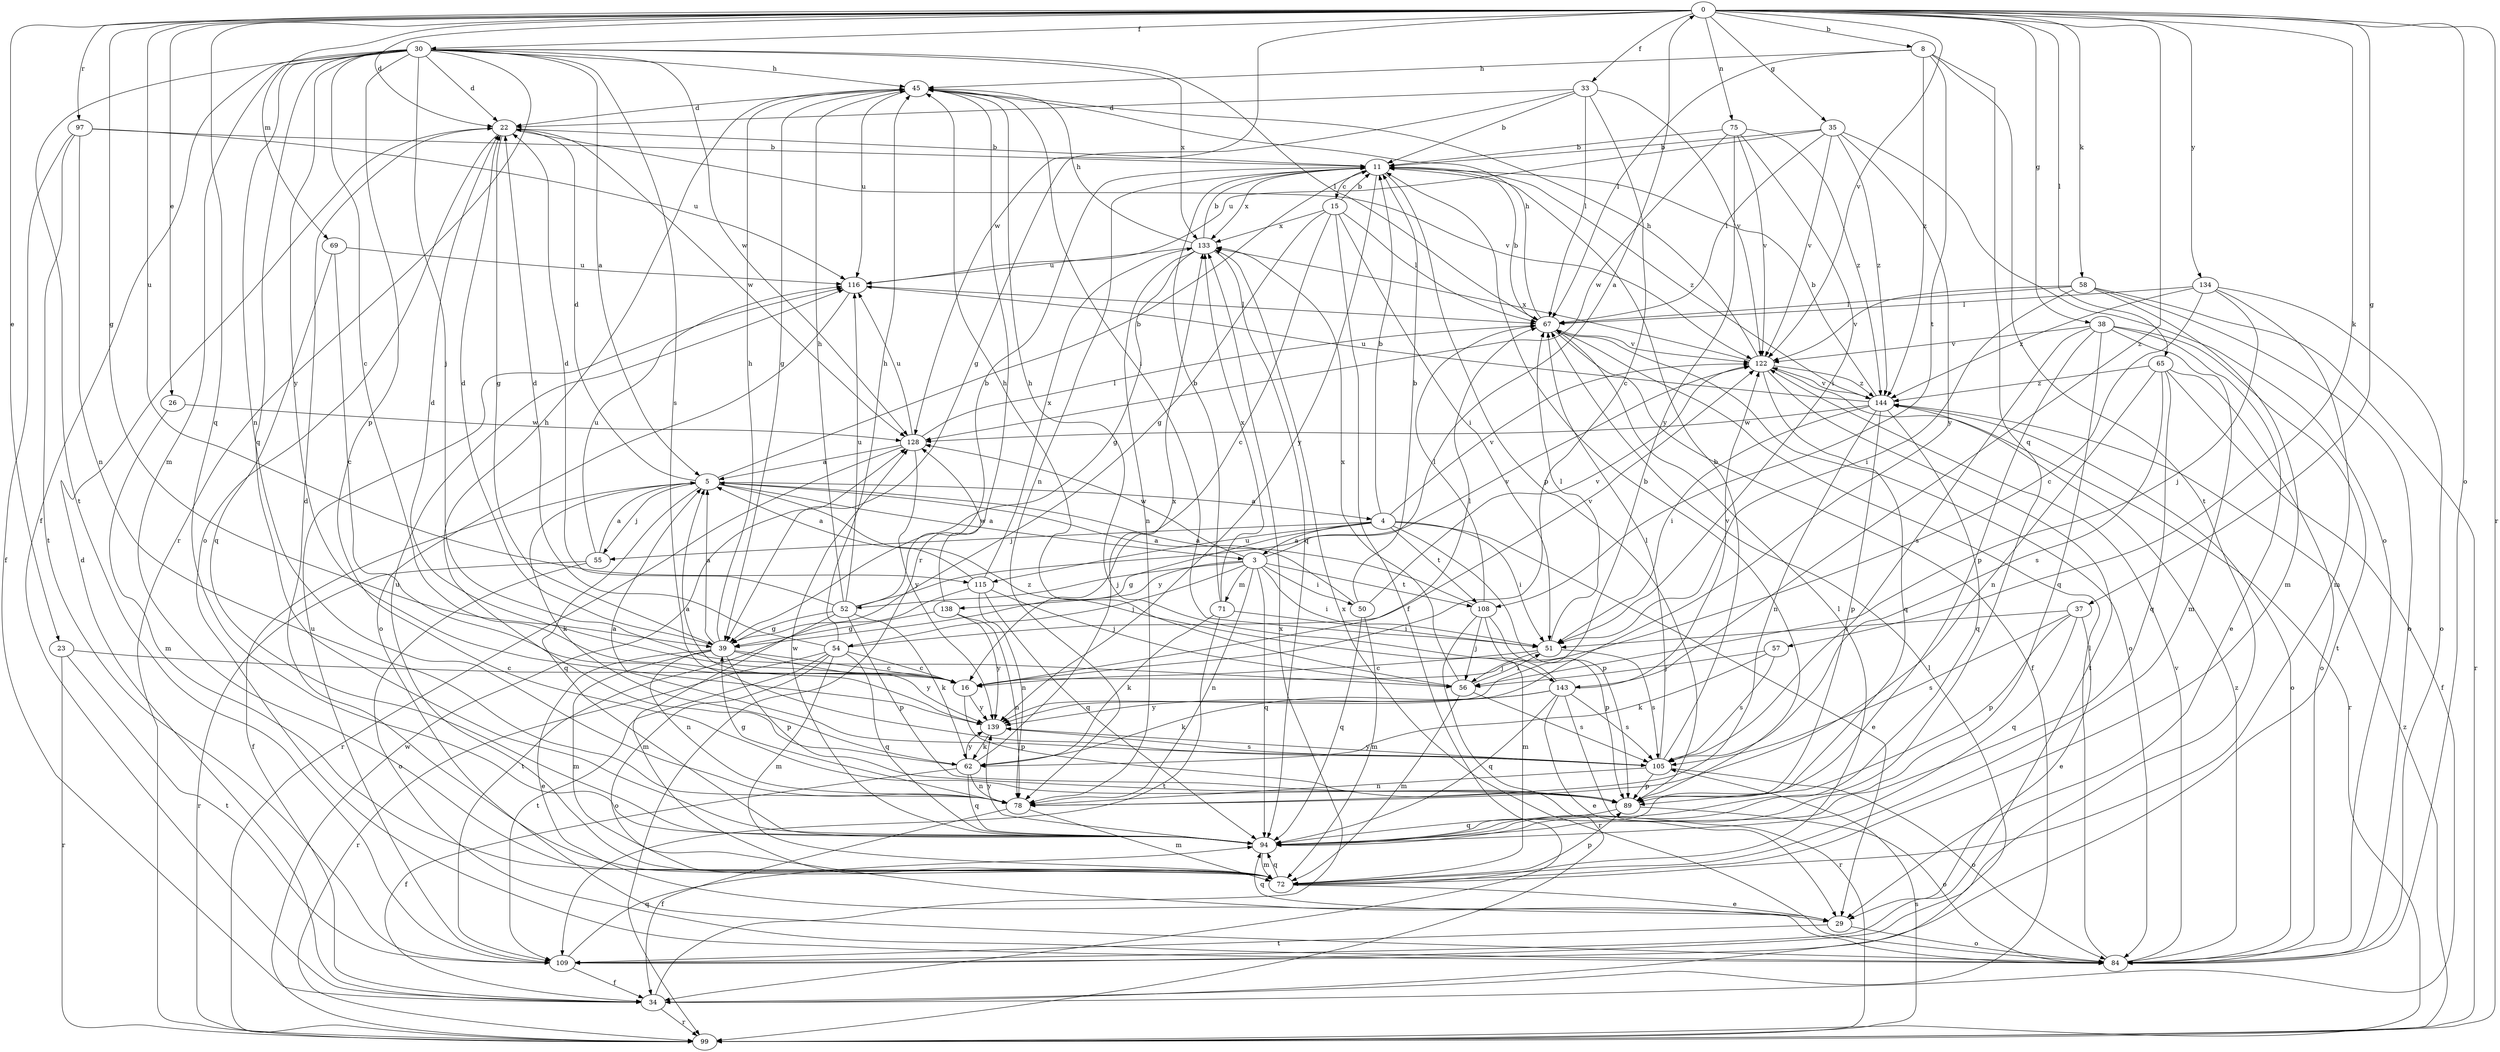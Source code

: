 strict digraph  {
0;
3;
4;
5;
8;
11;
15;
16;
22;
23;
26;
29;
30;
33;
34;
35;
37;
38;
39;
45;
50;
51;
52;
54;
55;
56;
57;
58;
62;
65;
67;
69;
71;
72;
75;
78;
84;
89;
94;
97;
99;
105;
108;
109;
115;
116;
122;
128;
133;
134;
138;
139;
143;
144;
0 -> 8  [label=b];
0 -> 22  [label=d];
0 -> 23  [label=e];
0 -> 26  [label=e];
0 -> 30  [label=f];
0 -> 33  [label=f];
0 -> 35  [label=g];
0 -> 37  [label=g];
0 -> 38  [label=g];
0 -> 39  [label=g];
0 -> 57  [label=k];
0 -> 58  [label=k];
0 -> 65  [label=l];
0 -> 69  [label=m];
0 -> 75  [label=n];
0 -> 84  [label=o];
0 -> 94  [label=q];
0 -> 97  [label=r];
0 -> 99  [label=r];
0 -> 115  [label=u];
0 -> 122  [label=v];
0 -> 128  [label=w];
0 -> 134  [label=y];
0 -> 143  [label=z];
3 -> 0  [label=a];
3 -> 50  [label=i];
3 -> 51  [label=i];
3 -> 52  [label=j];
3 -> 54  [label=j];
3 -> 71  [label=m];
3 -> 78  [label=n];
3 -> 94  [label=q];
3 -> 108  [label=t];
3 -> 128  [label=w];
3 -> 138  [label=y];
4 -> 3  [label=a];
4 -> 11  [label=b];
4 -> 29  [label=e];
4 -> 39  [label=g];
4 -> 51  [label=i];
4 -> 55  [label=j];
4 -> 89  [label=p];
4 -> 108  [label=t];
4 -> 115  [label=u];
4 -> 122  [label=v];
5 -> 3  [label=a];
5 -> 4  [label=a];
5 -> 11  [label=b];
5 -> 22  [label=d];
5 -> 34  [label=f];
5 -> 55  [label=j];
5 -> 62  [label=k];
5 -> 94  [label=q];
5 -> 143  [label=z];
8 -> 45  [label=h];
8 -> 67  [label=l];
8 -> 94  [label=q];
8 -> 108  [label=t];
8 -> 109  [label=t];
8 -> 144  [label=z];
11 -> 15  [label=c];
11 -> 78  [label=n];
11 -> 89  [label=p];
11 -> 133  [label=x];
11 -> 139  [label=y];
11 -> 144  [label=z];
15 -> 11  [label=b];
15 -> 16  [label=c];
15 -> 34  [label=f];
15 -> 39  [label=g];
15 -> 51  [label=i];
15 -> 67  [label=l];
15 -> 133  [label=x];
16 -> 22  [label=d];
16 -> 67  [label=l];
16 -> 89  [label=p];
16 -> 139  [label=y];
22 -> 11  [label=b];
22 -> 39  [label=g];
22 -> 84  [label=o];
22 -> 122  [label=v];
22 -> 128  [label=w];
23 -> 16  [label=c];
23 -> 99  [label=r];
23 -> 109  [label=t];
26 -> 72  [label=m];
26 -> 128  [label=w];
29 -> 84  [label=o];
29 -> 94  [label=q];
29 -> 109  [label=t];
30 -> 5  [label=a];
30 -> 16  [label=c];
30 -> 22  [label=d];
30 -> 34  [label=f];
30 -> 45  [label=h];
30 -> 56  [label=j];
30 -> 67  [label=l];
30 -> 72  [label=m];
30 -> 78  [label=n];
30 -> 89  [label=p];
30 -> 94  [label=q];
30 -> 99  [label=r];
30 -> 105  [label=s];
30 -> 109  [label=t];
30 -> 128  [label=w];
30 -> 133  [label=x];
30 -> 139  [label=y];
33 -> 11  [label=b];
33 -> 16  [label=c];
33 -> 22  [label=d];
33 -> 39  [label=g];
33 -> 67  [label=l];
33 -> 122  [label=v];
34 -> 22  [label=d];
34 -> 67  [label=l];
34 -> 99  [label=r];
34 -> 133  [label=x];
35 -> 11  [label=b];
35 -> 67  [label=l];
35 -> 84  [label=o];
35 -> 116  [label=u];
35 -> 122  [label=v];
35 -> 139  [label=y];
35 -> 144  [label=z];
37 -> 29  [label=e];
37 -> 51  [label=i];
37 -> 89  [label=p];
37 -> 94  [label=q];
37 -> 105  [label=s];
38 -> 29  [label=e];
38 -> 72  [label=m];
38 -> 89  [label=p];
38 -> 94  [label=q];
38 -> 105  [label=s];
38 -> 109  [label=t];
38 -> 122  [label=v];
39 -> 5  [label=a];
39 -> 16  [label=c];
39 -> 22  [label=d];
39 -> 29  [label=e];
39 -> 45  [label=h];
39 -> 72  [label=m];
39 -> 78  [label=n];
39 -> 89  [label=p];
39 -> 139  [label=y];
45 -> 22  [label=d];
45 -> 39  [label=g];
45 -> 51  [label=i];
45 -> 99  [label=r];
45 -> 116  [label=u];
50 -> 5  [label=a];
50 -> 11  [label=b];
50 -> 72  [label=m];
50 -> 94  [label=q];
50 -> 122  [label=v];
51 -> 16  [label=c];
51 -> 56  [label=j];
51 -> 67  [label=l];
51 -> 105  [label=s];
52 -> 11  [label=b];
52 -> 22  [label=d];
52 -> 39  [label=g];
52 -> 45  [label=h];
52 -> 62  [label=k];
52 -> 72  [label=m];
52 -> 89  [label=p];
52 -> 116  [label=u];
52 -> 122  [label=v];
54 -> 16  [label=c];
54 -> 22  [label=d];
54 -> 45  [label=h];
54 -> 72  [label=m];
54 -> 84  [label=o];
54 -> 94  [label=q];
54 -> 99  [label=r];
54 -> 109  [label=t];
54 -> 122  [label=v];
55 -> 5  [label=a];
55 -> 84  [label=o];
55 -> 99  [label=r];
55 -> 116  [label=u];
56 -> 45  [label=h];
56 -> 51  [label=i];
56 -> 72  [label=m];
56 -> 105  [label=s];
56 -> 133  [label=x];
57 -> 56  [label=j];
57 -> 62  [label=k];
57 -> 105  [label=s];
58 -> 51  [label=i];
58 -> 67  [label=l];
58 -> 72  [label=m];
58 -> 84  [label=o];
58 -> 99  [label=r];
58 -> 122  [label=v];
62 -> 34  [label=f];
62 -> 45  [label=h];
62 -> 78  [label=n];
62 -> 94  [label=q];
62 -> 133  [label=x];
62 -> 139  [label=y];
65 -> 34  [label=f];
65 -> 78  [label=n];
65 -> 84  [label=o];
65 -> 94  [label=q];
65 -> 105  [label=s];
65 -> 144  [label=z];
67 -> 11  [label=b];
67 -> 34  [label=f];
67 -> 45  [label=h];
67 -> 84  [label=o];
67 -> 122  [label=v];
69 -> 16  [label=c];
69 -> 94  [label=q];
69 -> 116  [label=u];
71 -> 11  [label=b];
71 -> 51  [label=i];
71 -> 62  [label=k];
71 -> 109  [label=t];
71 -> 133  [label=x];
72 -> 22  [label=d];
72 -> 29  [label=e];
72 -> 67  [label=l];
72 -> 89  [label=p];
72 -> 94  [label=q];
72 -> 116  [label=u];
75 -> 11  [label=b];
75 -> 51  [label=i];
75 -> 122  [label=v];
75 -> 128  [label=w];
75 -> 139  [label=y];
75 -> 144  [label=z];
78 -> 34  [label=f];
78 -> 39  [label=g];
78 -> 72  [label=m];
84 -> 67  [label=l];
84 -> 122  [label=v];
84 -> 133  [label=x];
84 -> 144  [label=z];
89 -> 11  [label=b];
89 -> 84  [label=o];
89 -> 94  [label=q];
94 -> 72  [label=m];
94 -> 128  [label=w];
94 -> 139  [label=y];
97 -> 11  [label=b];
97 -> 34  [label=f];
97 -> 78  [label=n];
97 -> 109  [label=t];
97 -> 116  [label=u];
99 -> 105  [label=s];
99 -> 128  [label=w];
99 -> 144  [label=z];
105 -> 5  [label=a];
105 -> 11  [label=b];
105 -> 67  [label=l];
105 -> 78  [label=n];
105 -> 84  [label=o];
105 -> 89  [label=p];
105 -> 139  [label=y];
108 -> 5  [label=a];
108 -> 56  [label=j];
108 -> 67  [label=l];
108 -> 72  [label=m];
108 -> 89  [label=p];
108 -> 99  [label=r];
109 -> 34  [label=f];
109 -> 94  [label=q];
109 -> 116  [label=u];
115 -> 5  [label=a];
115 -> 56  [label=j];
115 -> 78  [label=n];
115 -> 94  [label=q];
115 -> 109  [label=t];
115 -> 133  [label=x];
116 -> 67  [label=l];
116 -> 84  [label=o];
122 -> 45  [label=h];
122 -> 94  [label=q];
122 -> 99  [label=r];
122 -> 109  [label=t];
122 -> 133  [label=x];
122 -> 144  [label=z];
128 -> 5  [label=a];
128 -> 67  [label=l];
128 -> 99  [label=r];
128 -> 116  [label=u];
128 -> 139  [label=y];
133 -> 11  [label=b];
133 -> 39  [label=g];
133 -> 45  [label=h];
133 -> 78  [label=n];
133 -> 94  [label=q];
133 -> 116  [label=u];
134 -> 16  [label=c];
134 -> 56  [label=j];
134 -> 67  [label=l];
134 -> 72  [label=m];
134 -> 84  [label=o];
134 -> 144  [label=z];
138 -> 39  [label=g];
138 -> 78  [label=n];
138 -> 128  [label=w];
138 -> 139  [label=y];
139 -> 5  [label=a];
139 -> 62  [label=k];
139 -> 105  [label=s];
143 -> 29  [label=e];
143 -> 45  [label=h];
143 -> 62  [label=k];
143 -> 94  [label=q];
143 -> 99  [label=r];
143 -> 105  [label=s];
143 -> 122  [label=v];
143 -> 139  [label=y];
144 -> 11  [label=b];
144 -> 51  [label=i];
144 -> 78  [label=n];
144 -> 84  [label=o];
144 -> 89  [label=p];
144 -> 94  [label=q];
144 -> 116  [label=u];
144 -> 122  [label=v];
144 -> 128  [label=w];
}
